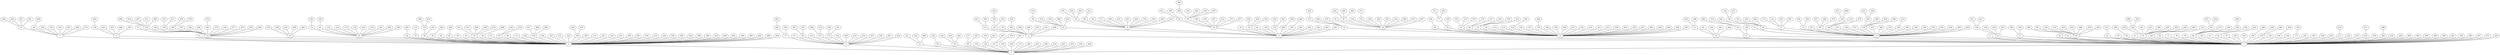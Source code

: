 graph x {
1 -- 3
2 -- 3
5 -- 3
21 -- 3
28 -- 3
34 -- 3
80 -- 3
103 -- 3
122 -- 3
131 -- 3
136 -- 3
165 -- 3
175 -- 3
186 -- 3
222 -- 3
360 -- 3
410 -- 3
421 -- 3
434 -- 3
436 -- 3
494 -- 3
4 -- 1
6 -- 1
9 -- 1
10 -- 1
11 -- 1
12 -- 1
17 -- 1
22 -- 1
27 -- 1
30 -- 1
32 -- 1
39 -- 1
41 -- 1
43 -- 1
46 -- 1
47 -- 1
53 -- 1
66 -- 1
69 -- 1
71 -- 1
76 -- 1
79 -- 1
82 -- 1
90 -- 1
91 -- 1
92 -- 1
97 -- 1
102 -- 1
105 -- 1
130 -- 1
135 -- 1
142 -- 1
144 -- 1
156 -- 1
171 -- 1
181 -- 1
183 -- 1
196 -- 1
203 -- 1
211 -- 1
223 -- 1
225 -- 1
233 -- 1
234 -- 1
245 -- 1
256 -- 1
259 -- 1
260 -- 1
268 -- 1
289 -- 1
298 -- 1
306 -- 1
329 -- 1
330 -- 1
359 -- 1
367 -- 1
372 -- 1
439 -- 1
7 -- 2
8 -- 2
13 -- 2
14 -- 2
18 -- 2
25 -- 2
29 -- 2
35 -- 2
38 -- 2
40 -- 2
44 -- 2
45 -- 2
49 -- 2
50 -- 2
55 -- 2
58 -- 2
81 -- 2
85 -- 2
86 -- 2
111 -- 2
120 -- 2
125 -- 2
140 -- 2
143 -- 2
151 -- 2
152 -- 2
190 -- 2
198 -- 2
213 -- 2
221 -- 2
230 -- 2
237 -- 2
239 -- 2
252 -- 2
316 -- 2
319 -- 2
349 -- 2
350 -- 2
358 -- 2
390 -- 2
398 -- 2
399 -- 2
402 -- 2
406 -- 2
444 -- 2
448 -- 2
460 -- 2
490 -- 2
498 -- 2
500 -- 2
57 -- 5
67 -- 5
93 -- 5
116 -- 5
147 -- 5
173 -- 5
182 -- 5
205 -- 5
219 -- 5
414 -- 5
427 -- 5
443 -- 5
451 -- 5
454 -- 5
121 -- 21
323 -- 21
480 -- 21
126 -- 28
344 -- 34
401 -- 34
481 -- 34
177 -- 80
307 -- 80
159 -- 122
452 -- 122
447 -- 131
479 -- 131
457 -- 165
23 -- 4
42 -- 4
78 -- 4
160 -- 4
188 -- 4
248 -- 4
279 -- 4
341 -- 4
389 -- 4
15 -- 6
16 -- 6
24 -- 6
33 -- 6
52 -- 6
61 -- 6
145 -- 6
178 -- 6
269 -- 6
291 -- 6
303 -- 6
343 -- 6
355 -- 6
382 -- 6
387 -- 6
19 -- 9
26 -- 9
48 -- 9
62 -- 9
63 -- 9
64 -- 9
75 -- 9
84 -- 9
112 -- 9
114 -- 9
118 -- 9
155 -- 9
157 -- 9
179 -- 9
184 -- 9
192 -- 9
195 -- 9
217 -- 9
218 -- 9
253 -- 9
311 -- 9
321 -- 9
339 -- 9
361 -- 9
376 -- 9
391 -- 9
392 -- 9
426 -- 9
429 -- 9
438 -- 9
445 -- 9
51 -- 10
65 -- 10
204 -- 10
347 -- 10
464 -- 10
70 -- 11
158 -- 11
31 -- 12
36 -- 12
37 -- 12
72 -- 12
83 -- 12
107 -- 12
109 -- 12
127 -- 12
128 -- 12
137 -- 12
139 -- 12
167 -- 12
169 -- 12
174 -- 12
185 -- 12
189 -- 12
194 -- 12
199 -- 12
250 -- 12
305 -- 12
354 -- 12
456 -- 12
465 -- 12
129 -- 22
138 -- 22
224 -- 22
255 -- 22
300 -- 27
304 -- 27
340 -- 32
99 -- 39
100 -- 39
310 -- 39
352 -- 39
403 -- 39
409 -- 39
478 -- 39
495 -- 39
212 -- 41
308 -- 46
229 -- 53
238 -- 53
241 -- 53
247 -- 53
380 -- 53
405 -- 53
462 -- 53
492 -- 53
493 -- 53
191 -- 66
161 -- 82
273 -- 82
336 -- 82
346 -- 82
422 -- 82
283 -- 92
393 -- 130
249 -- 135
285 -- 135
394 -- 144
265 -- 171
419 -- 211
271 -- 233
280 -- 245
20 -- 7
60 -- 7
104 -- 7
153 -- 7
202 -- 7
453 -- 7
469 -- 7
473 -- 7
154 -- 8
163 -- 8
267 -- 8
296 -- 8
397 -- 8
73 -- 14
134 -- 14
146 -- 14
148 -- 14
166 -- 14
187 -- 14
200 -- 14
206 -- 14
261 -- 14
275 -- 14
322 -- 14
377 -- 14
437 -- 14
459 -- 14
489 -- 14
270 -- 18
309 -- 18
332 -- 18
458 -- 18
482 -- 18
74 -- 25
95 -- 25
123 -- 25
133 -- 25
172 -- 25
176 -- 25
232 -- 25
313 -- 25
335 -- 25
364 -- 25
369 -- 25
483 -- 29
113 -- 35
170 -- 38
435 -- 38
440 -- 40
295 -- 45
201 -- 55
227 -- 55
264 -- 55
383 -- 55
474 -- 55
496 -- 58
242 -- 85
378 -- 85
317 -- 125
468 -- 125
486 -- 125
428 -- 190
476 -- 190
168 -- 57
385 -- 57
297 -- 93
337 -- 93
266 -- 147
272 -- 147
258 -- 173
351 -- 173
423 -- 23
450 -- 23
164 -- 42
415 -- 42
326 -- 160
56 -- 15
215 -- 15
293 -- 15
388 -- 15
430 -- 15
59 -- 16
88 -- 16
89 -- 16
117 -- 16
209 -- 16
210 -- 16
301 -- 16
302 -- 16
333 -- 16
334 -- 16
365 -- 16
433 -- 16
96 -- 24
98 -- 24
180 -- 24
193 -- 24
257 -- 24
312 -- 24
373 -- 24
477 -- 24
228 -- 52
328 -- 52
425 -- 52
455 -- 178
461 -- 178
366 -- 269
466 -- 291
115 -- 19
292 -- 19
470 -- 19
54 -- 26
87 -- 26
124 -- 26
132 -- 26
226 -- 26
240 -- 26
243 -- 26
254 -- 26
386 -- 26
475 -- 26
497 -- 26
106 -- 48
77 -- 62
449 -- 62
101 -- 63
119 -- 63
150 -- 63
375 -- 64
417 -- 64
342 -- 75
379 -- 75
412 -- 75
281 -- 118
404 -- 179
246 -- 51
299 -- 51
282 -- 70
315 -- 70
244 -- 31
68 -- 36
94 -- 36
262 -- 36
484 -- 36
110 -- 37
141 -- 37
353 -- 37
407 -- 37
108 -- 72
324 -- 72
207 -- 107
368 -- 107
370 -- 107
149 -- 109
216 -- 109
278 -- 109
284 -- 139
288 -- 139
338 -- 139
384 -- 139
214 -- 185
331 -- 129
441 -- 129
286 -- 238
345 -- 238
327 -- 161
356 -- 161
499 -- 346
208 -- 20
263 -- 20
287 -- 20
491 -- 20
400 -- 60
420 -- 154
290 -- 134
416 -- 134
467 -- 134
471 -- 134
485 -- 134
274 -- 148
411 -- 148
276 -- 166
374 -- 166
472 -- 261
363 -- 74
236 -- 95
408 -- 170
424 -- 170
463 -- 168
432 -- 164
314 -- 56
197 -- 59
220 -- 59
381 -- 59
231 -- 88
251 -- 96
395 -- 96
294 -- 98
318 -- 98
320 -- 98
325 -- 98
487 -- 98
418 -- 115
235 -- 87
348 -- 87
362 -- 87
277 -- 132
371 -- 77
442 -- 77
162 -- 68
357 -- 68
413 -- 149
488 -- 149
431 -- 284
446 -- 284
396 -- 294
}